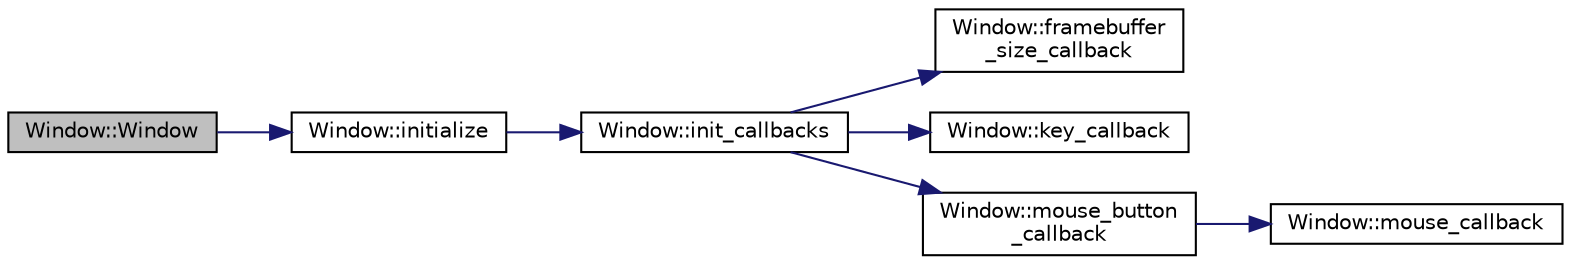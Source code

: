 digraph "Window::Window"
{
 // INTERACTIVE_SVG=YES
 // LATEX_PDF_SIZE
  bgcolor="transparent";
  edge [fontname="Helvetica",fontsize="10",labelfontname="Helvetica",labelfontsize="10"];
  node [fontname="Helvetica",fontsize="10",shape=record];
  rankdir="LR";
  Node1 [label="Window::Window",height=0.2,width=0.4,color="black", fillcolor="grey75", style="filled", fontcolor="black",tooltip=" "];
  Node1 -> Node2 [color="midnightblue",fontsize="10",style="solid",fontname="Helvetica"];
  Node2 [label="Window::initialize",height=0.2,width=0.4,color="black",URL="$d9/dbf/class_window.html#af41be4bbed0829ef1c92dfb2c172cd1f",tooltip=" "];
  Node2 -> Node3 [color="midnightblue",fontsize="10",style="solid",fontname="Helvetica"];
  Node3 [label="Window::init_callbacks",height=0.2,width=0.4,color="black",URL="$d9/dbf/class_window.html#ab9cd23eafdebb7ae204005f4f8cd823d",tooltip=" "];
  Node3 -> Node4 [color="midnightblue",fontsize="10",style="solid",fontname="Helvetica"];
  Node4 [label="Window::framebuffer\l_size_callback",height=0.2,width=0.4,color="black",URL="$d9/dbf/class_window.html#a0341974d42a2f19b6bcd32136845e3c0",tooltip=" "];
  Node3 -> Node5 [color="midnightblue",fontsize="10",style="solid",fontname="Helvetica"];
  Node5 [label="Window::key_callback",height=0.2,width=0.4,color="black",URL="$d9/dbf/class_window.html#a73521d40cd80d47d12056d8223f4bbd6",tooltip=" "];
  Node3 -> Node6 [color="midnightblue",fontsize="10",style="solid",fontname="Helvetica"];
  Node6 [label="Window::mouse_button\l_callback",height=0.2,width=0.4,color="black",URL="$d9/dbf/class_window.html#ad8c5512dd0fa97c97dc0439b86db10c4",tooltip=" "];
  Node6 -> Node7 [color="midnightblue",fontsize="10",style="solid",fontname="Helvetica"];
  Node7 [label="Window::mouse_callback",height=0.2,width=0.4,color="black",URL="$d9/dbf/class_window.html#a73596766c8244a65ccb23a484187b25f",tooltip=" "];
}
